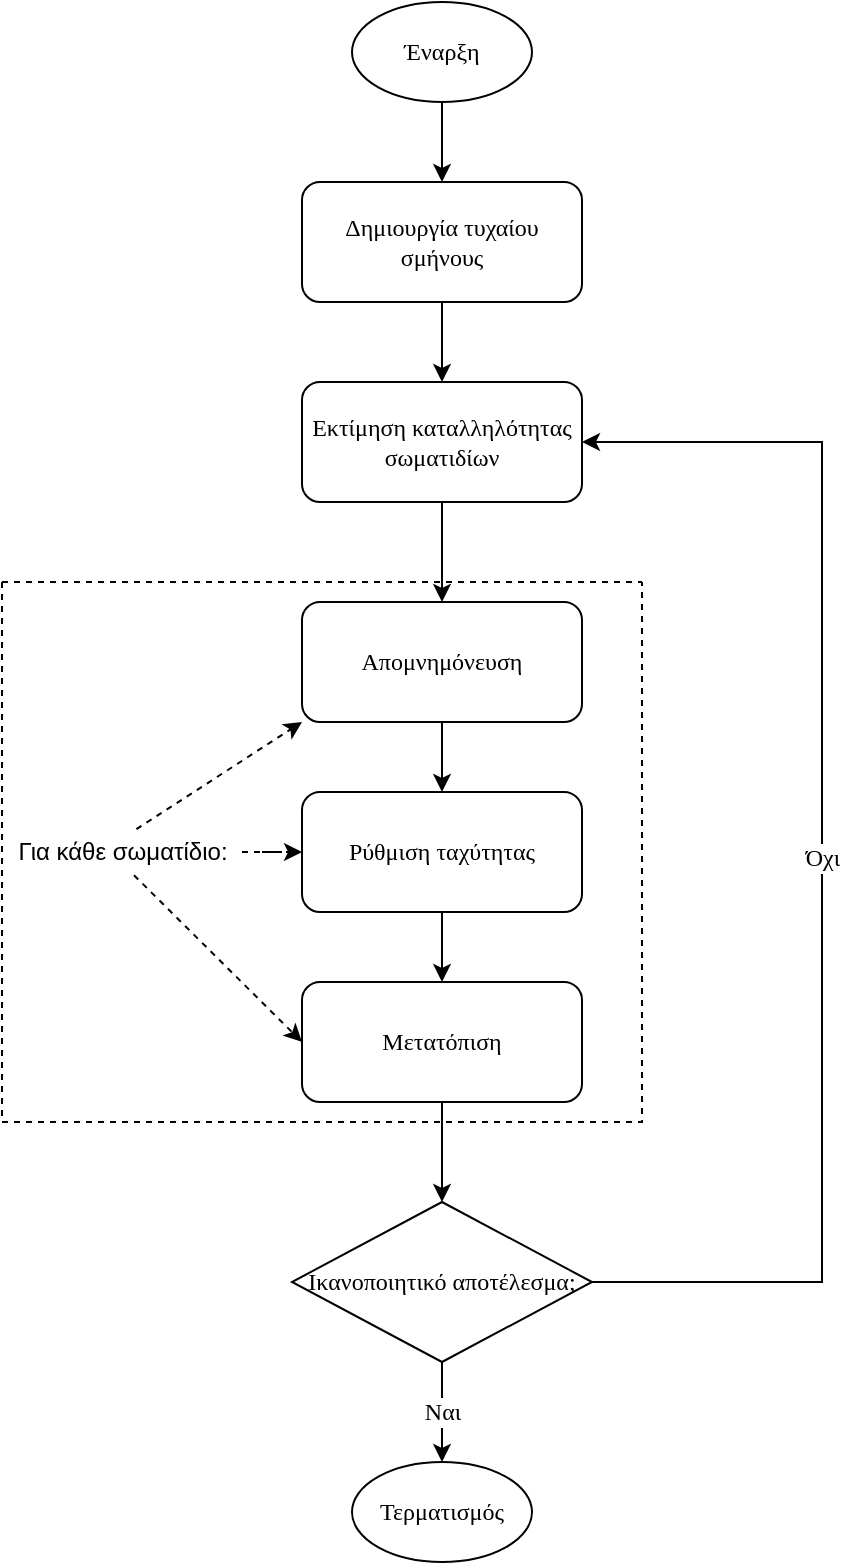 <mxfile version="14.8.4" type="device"><diagram id="zZmRMpNhFt9q1zYfqIhq" name="Page-1"><mxGraphModel dx="1038" dy="547" grid="1" gridSize="10" guides="1" tooltips="1" connect="1" arrows="1" fold="1" page="1" pageScale="1" pageWidth="827" pageHeight="1169" math="0" shadow="0"><root><mxCell id="0"/><mxCell id="1" parent="0"/><mxCell id="IAiSD06lWDDhDBn7oTBe-14" value="" style="edgeStyle=orthogonalEdgeStyle;rounded=0;orthogonalLoop=1;jettySize=auto;html=1;" edge="1" parent="1" source="IAiSD06lWDDhDBn7oTBe-2" target="IAiSD06lWDDhDBn7oTBe-3"><mxGeometry relative="1" as="geometry"/></mxCell><mxCell id="IAiSD06lWDDhDBn7oTBe-2" value="&lt;font face=&quot;Verdana&quot;&gt;Έναρξη&lt;/font&gt;" style="ellipse;whiteSpace=wrap;html=1;" vertex="1" parent="1"><mxGeometry x="335" width="90" height="50" as="geometry"/></mxCell><mxCell id="IAiSD06lWDDhDBn7oTBe-15" value="" style="edgeStyle=orthogonalEdgeStyle;rounded=0;orthogonalLoop=1;jettySize=auto;html=1;" edge="1" parent="1" source="IAiSD06lWDDhDBn7oTBe-3" target="IAiSD06lWDDhDBn7oTBe-4"><mxGeometry relative="1" as="geometry"/></mxCell><mxCell id="IAiSD06lWDDhDBn7oTBe-3" value="&lt;font face=&quot;Verdana&quot;&gt;Δημιουργία τυχαίου σμήνους&lt;/font&gt;" style="rounded=1;whiteSpace=wrap;html=1;" vertex="1" parent="1"><mxGeometry x="310" y="90" width="140" height="60" as="geometry"/></mxCell><mxCell id="IAiSD06lWDDhDBn7oTBe-5" value="" style="swimlane;startSize=0;dashed=1;" vertex="1" parent="1"><mxGeometry x="160" y="290" width="320" height="270" as="geometry"><mxRectangle x="280" y="160" width="50" height="40" as="alternateBounds"/></mxGeometry></mxCell><mxCell id="IAiSD06lWDDhDBn7oTBe-19" value="" style="edgeStyle=orthogonalEdgeStyle;rounded=0;orthogonalLoop=1;jettySize=auto;html=1;" edge="1" parent="IAiSD06lWDDhDBn7oTBe-5" source="IAiSD06lWDDhDBn7oTBe-6" target="IAiSD06lWDDhDBn7oTBe-7"><mxGeometry relative="1" as="geometry"/></mxCell><mxCell id="IAiSD06lWDDhDBn7oTBe-6" value="&lt;font face=&quot;Verdana&quot;&gt;Ρύθμιση ταχύτητας&lt;/font&gt;" style="rounded=1;whiteSpace=wrap;html=1;" vertex="1" parent="IAiSD06lWDDhDBn7oTBe-5"><mxGeometry x="150" y="105" width="140" height="60" as="geometry"/></mxCell><mxCell id="IAiSD06lWDDhDBn7oTBe-7" value="&lt;font face=&quot;Verdana&quot;&gt;Μετατόπιση&lt;/font&gt;" style="rounded=1;whiteSpace=wrap;html=1;" vertex="1" parent="IAiSD06lWDDhDBn7oTBe-5"><mxGeometry x="150" y="200" width="140" height="60" as="geometry"/></mxCell><mxCell id="IAiSD06lWDDhDBn7oTBe-18" value="" style="edgeStyle=orthogonalEdgeStyle;rounded=0;orthogonalLoop=1;jettySize=auto;html=1;" edge="1" parent="IAiSD06lWDDhDBn7oTBe-5" source="IAiSD06lWDDhDBn7oTBe-13" target="IAiSD06lWDDhDBn7oTBe-6"><mxGeometry relative="1" as="geometry"/></mxCell><mxCell id="IAiSD06lWDDhDBn7oTBe-13" value="&lt;font face=&quot;Verdana&quot;&gt;Απομνημόνευση&lt;/font&gt;" style="rounded=1;whiteSpace=wrap;html=1;" vertex="1" parent="IAiSD06lWDDhDBn7oTBe-5"><mxGeometry x="150" y="10" width="140" height="60" as="geometry"/></mxCell><mxCell id="IAiSD06lWDDhDBn7oTBe-24" value="" style="edgeStyle=orthogonalEdgeStyle;rounded=0;orthogonalLoop=1;jettySize=auto;html=1;dashed=1;" edge="1" parent="IAiSD06lWDDhDBn7oTBe-5" source="IAiSD06lWDDhDBn7oTBe-22" target="IAiSD06lWDDhDBn7oTBe-6"><mxGeometry relative="1" as="geometry"/></mxCell><mxCell id="IAiSD06lWDDhDBn7oTBe-22" value="Για κάθε σωματίδιο:" style="text;html=1;align=center;verticalAlign=middle;resizable=0;points=[];autosize=1;strokeColor=none;" vertex="1" parent="IAiSD06lWDDhDBn7oTBe-5"><mxGeometry y="125" width="120" height="20" as="geometry"/></mxCell><mxCell id="IAiSD06lWDDhDBn7oTBe-23" value="" style="endArrow=classic;html=1;exitX=0.56;exitY=-0.07;exitDx=0;exitDy=0;exitPerimeter=0;entryX=0;entryY=1;entryDx=0;entryDy=0;dashed=1;" edge="1" parent="IAiSD06lWDDhDBn7oTBe-5" source="IAiSD06lWDDhDBn7oTBe-22" target="IAiSD06lWDDhDBn7oTBe-13"><mxGeometry width="50" height="50" relative="1" as="geometry"><mxPoint x="210" y="110" as="sourcePoint"/><mxPoint x="260" y="60" as="targetPoint"/></mxGeometry></mxCell><mxCell id="IAiSD06lWDDhDBn7oTBe-25" value="" style="endArrow=classic;html=1;dashed=1;exitX=0.55;exitY=1.08;exitDx=0;exitDy=0;exitPerimeter=0;entryX=0;entryY=0.5;entryDx=0;entryDy=0;" edge="1" parent="IAiSD06lWDDhDBn7oTBe-5" source="IAiSD06lWDDhDBn7oTBe-22" target="IAiSD06lWDDhDBn7oTBe-7"><mxGeometry width="50" height="50" relative="1" as="geometry"><mxPoint x="210" y="110" as="sourcePoint"/><mxPoint x="260" y="60" as="targetPoint"/></mxGeometry></mxCell><mxCell id="IAiSD06lWDDhDBn7oTBe-8" style="edgeStyle=orthogonalEdgeStyle;rounded=0;orthogonalLoop=1;jettySize=auto;html=1;exitX=0.5;exitY=1;exitDx=0;exitDy=0;" edge="1" parent="1" source="IAiSD06lWDDhDBn7oTBe-5" target="IAiSD06lWDDhDBn7oTBe-5"><mxGeometry relative="1" as="geometry"/></mxCell><mxCell id="IAiSD06lWDDhDBn7oTBe-34" value="Όχι" style="edgeStyle=orthogonalEdgeStyle;rounded=0;orthogonalLoop=1;jettySize=auto;html=1;exitX=1;exitY=0.5;exitDx=0;exitDy=0;entryX=1;entryY=0.5;entryDx=0;entryDy=0;fontFamily=Verdana;fontSize=12;" edge="1" parent="1" source="IAiSD06lWDDhDBn7oTBe-10" target="IAiSD06lWDDhDBn7oTBe-4"><mxGeometry relative="1" as="geometry"><Array as="points"><mxPoint x="570" y="640"/><mxPoint x="570" y="220"/></Array></mxGeometry></mxCell><mxCell id="IAiSD06lWDDhDBn7oTBe-35" value="&lt;font style=&quot;font-size: 12px&quot;&gt;Ναι&lt;/font&gt;" style="edgeStyle=orthogonalEdgeStyle;rounded=0;orthogonalLoop=1;jettySize=auto;html=1;fontFamily=Verdana;" edge="1" parent="1" source="IAiSD06lWDDhDBn7oTBe-10" target="IAiSD06lWDDhDBn7oTBe-32"><mxGeometry relative="1" as="geometry"/></mxCell><mxCell id="IAiSD06lWDDhDBn7oTBe-10" value="&lt;font face=&quot;Verdana&quot;&gt;Ικανοποιητικό αποτέλεσμα;&lt;/font&gt;" style="rhombus;whiteSpace=wrap;html=1;" vertex="1" parent="1"><mxGeometry x="305" y="600" width="150" height="80" as="geometry"/></mxCell><mxCell id="IAiSD06lWDDhDBn7oTBe-16" value="" style="edgeStyle=orthogonalEdgeStyle;rounded=0;orthogonalLoop=1;jettySize=auto;html=1;" edge="1" parent="1" source="IAiSD06lWDDhDBn7oTBe-4" target="IAiSD06lWDDhDBn7oTBe-13"><mxGeometry relative="1" as="geometry"/></mxCell><mxCell id="IAiSD06lWDDhDBn7oTBe-4" value="&lt;font face=&quot;Verdana&quot;&gt;Εκτίμηση καταλληλότητας σωματιδίων&lt;/font&gt;" style="rounded=1;whiteSpace=wrap;html=1;" vertex="1" parent="1"><mxGeometry x="310" y="190" width="140" height="60" as="geometry"/></mxCell><mxCell id="IAiSD06lWDDhDBn7oTBe-20" value="" style="edgeStyle=orthogonalEdgeStyle;rounded=0;orthogonalLoop=1;jettySize=auto;html=1;" edge="1" parent="1" source="IAiSD06lWDDhDBn7oTBe-7" target="IAiSD06lWDDhDBn7oTBe-10"><mxGeometry relative="1" as="geometry"/></mxCell><mxCell id="IAiSD06lWDDhDBn7oTBe-32" value="&lt;font face=&quot;Verdana&quot;&gt;Τερματισμός&lt;/font&gt;" style="ellipse;whiteSpace=wrap;html=1;" vertex="1" parent="1"><mxGeometry x="335" y="730" width="90" height="50" as="geometry"/></mxCell></root></mxGraphModel></diagram></mxfile>